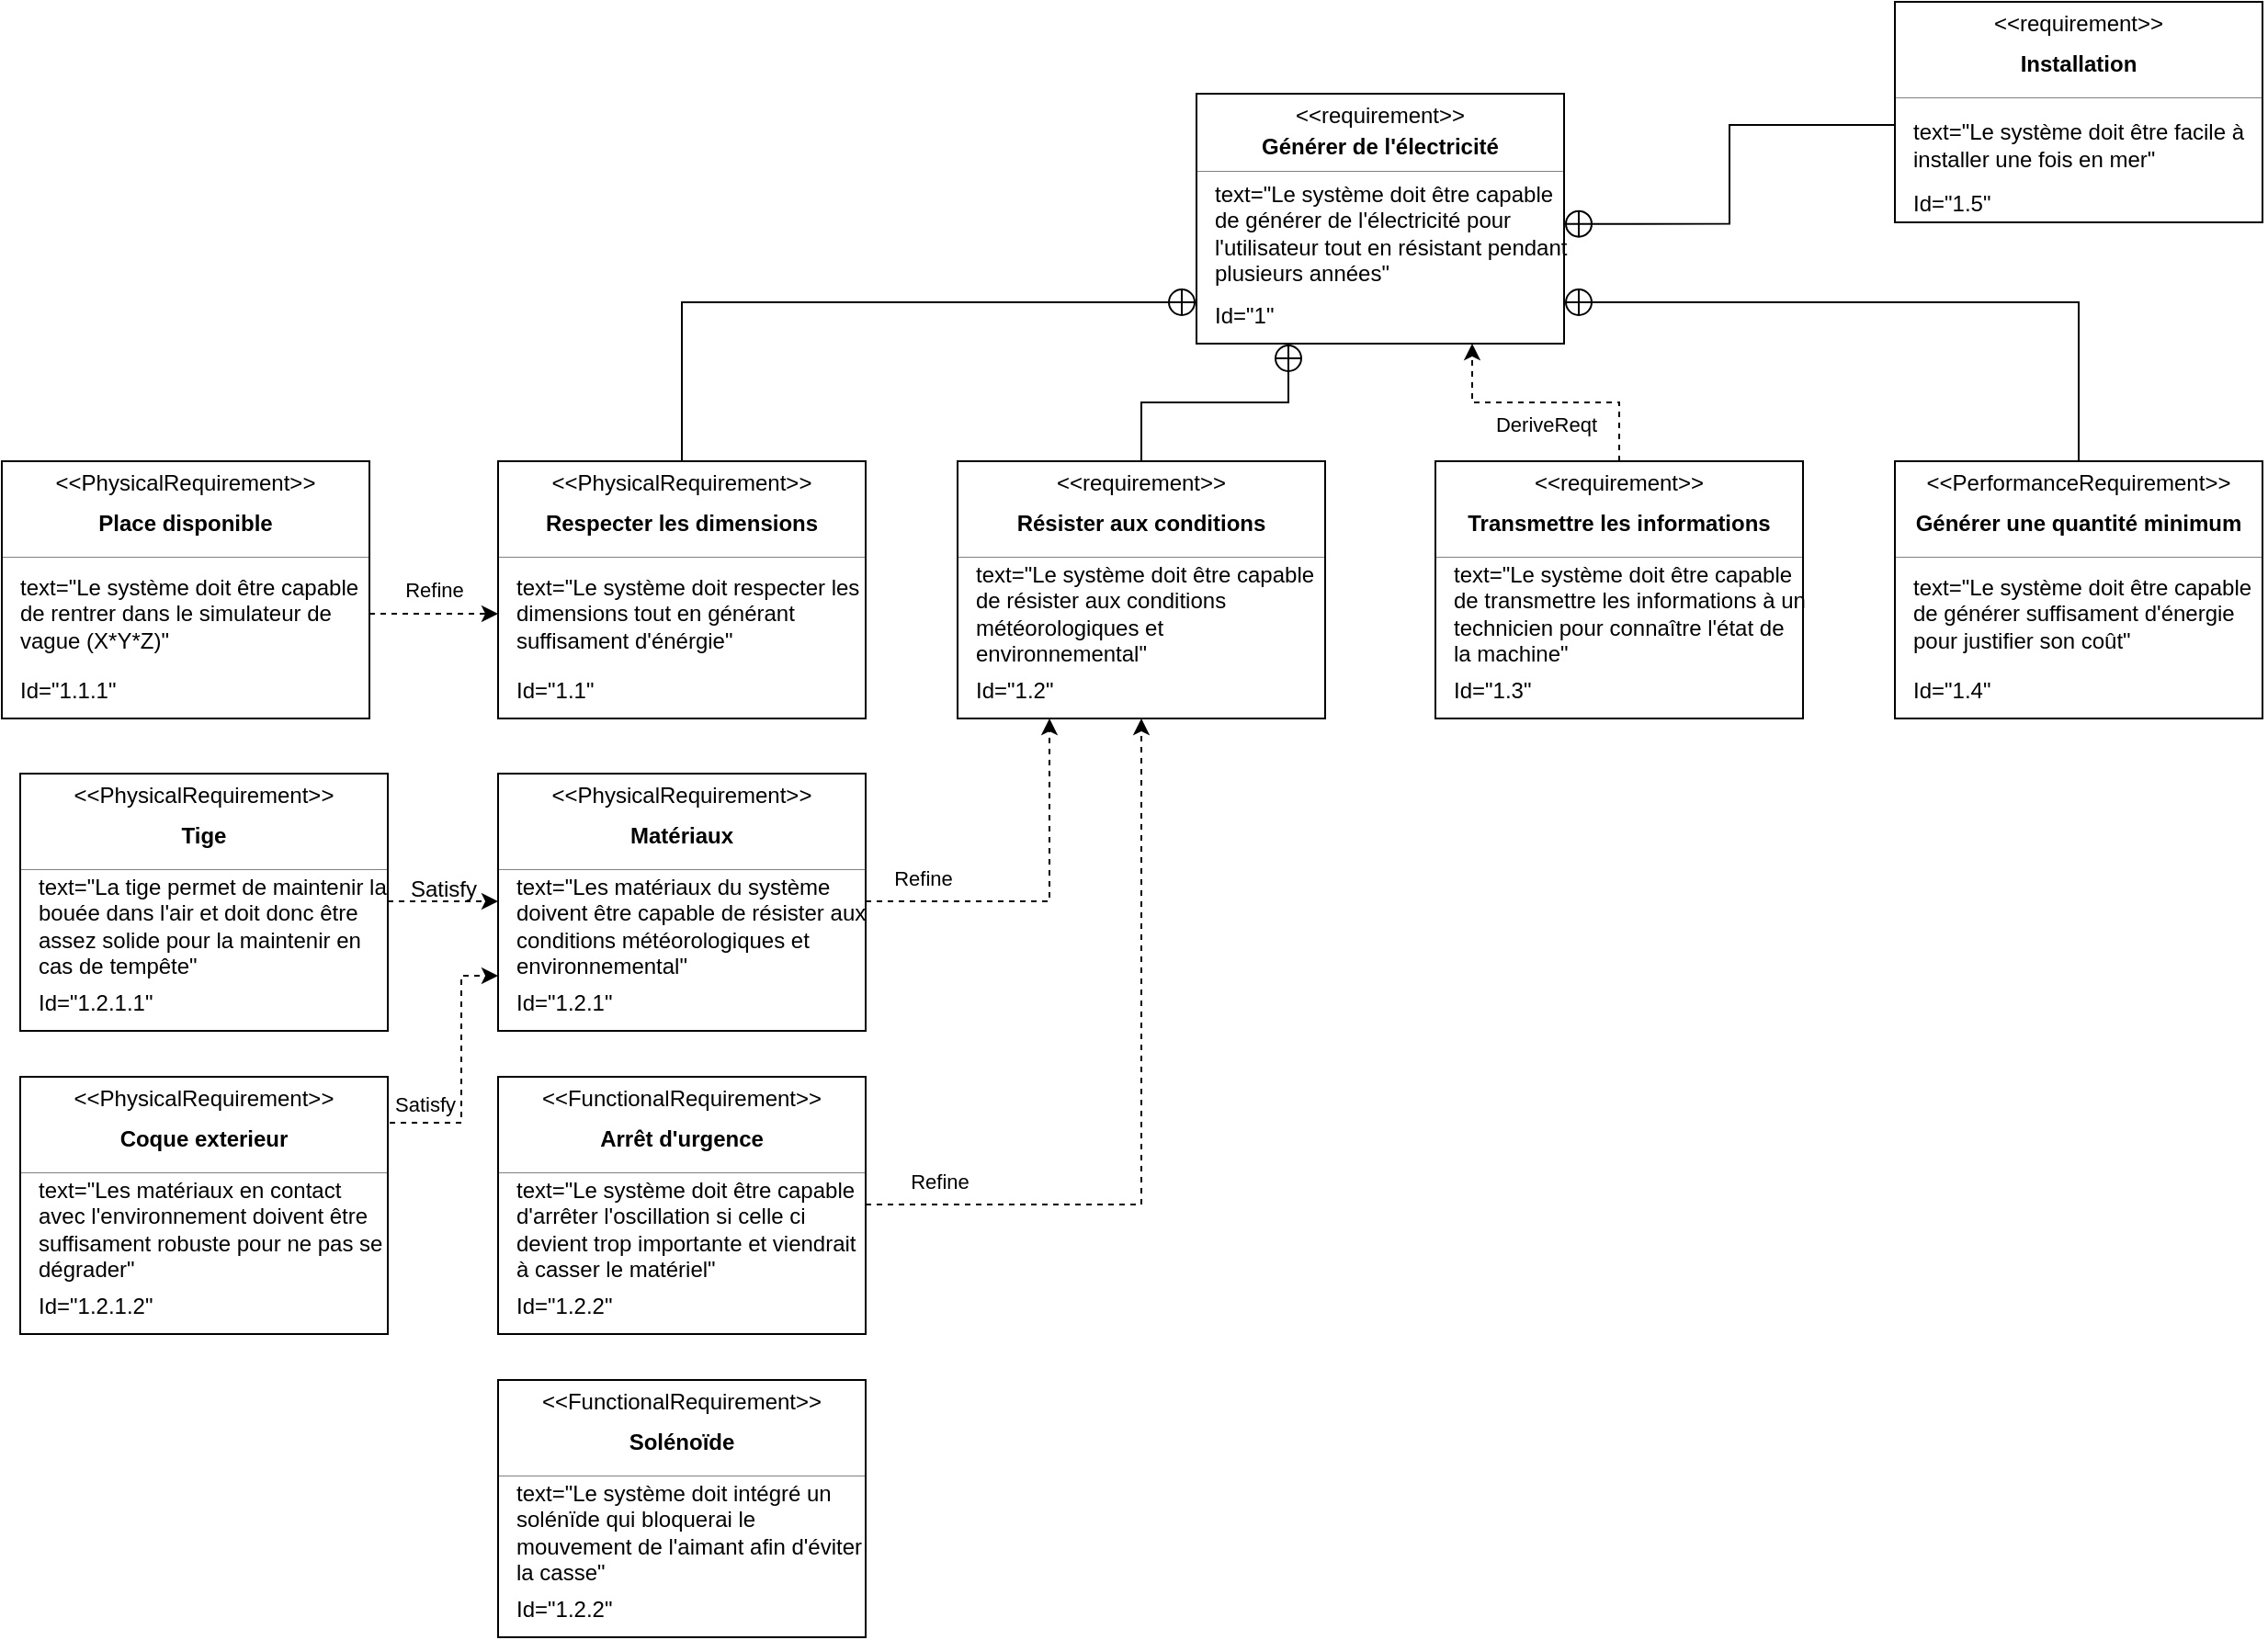 <mxfile version="26.0.16">
  <diagram name="Page-1" id="YE_HQxmWjEO1Y7BAYPPF">
    <mxGraphModel dx="2514" dy="989" grid="1" gridSize="10" guides="1" tooltips="1" connect="1" arrows="1" fold="1" page="1" pageScale="1" pageWidth="827" pageHeight="1169" math="0" shadow="0">
      <root>
        <mxCell id="0" />
        <mxCell id="1" parent="0" />
        <mxCell id="1VgsUQ58sX3mkb50u65D-6" value="" style="fontStyle=1;align=center;verticalAlign=middle;childLayout=stackLayout;horizontal=1;horizontalStack=0;resizeParent=1;resizeParentMax=0;resizeLast=0;marginBottom=0;" vertex="1" parent="1">
          <mxGeometry x="280" y="50" width="200" height="136" as="geometry" />
        </mxCell>
        <mxCell id="1VgsUQ58sX3mkb50u65D-7" value="&amp;lt;&amp;lt;requirement&amp;gt;&amp;gt;" style="html=1;align=center;spacing=0;verticalAlign=middle;strokeColor=none;fillColor=none;whiteSpace=wrap;spacingTop=3;" vertex="1" parent="1VgsUQ58sX3mkb50u65D-6">
          <mxGeometry width="200" height="20" as="geometry" />
        </mxCell>
        <mxCell id="1VgsUQ58sX3mkb50u65D-8" value="Générer de l&#39;électricité" style="html=1;align=center;spacing=0;verticalAlign=middle;strokeColor=none;fillColor=none;whiteSpace=wrap;fontStyle=1" vertex="1" parent="1VgsUQ58sX3mkb50u65D-6">
          <mxGeometry y="20" width="200" height="18" as="geometry" />
        </mxCell>
        <mxCell id="1VgsUQ58sX3mkb50u65D-9" value="" style="line;strokeWidth=0.25;fillColor=none;align=left;verticalAlign=middle;spacingTop=-1;spacingLeft=3;spacingRight=3;rotatable=0;labelPosition=right;points=[];portConstraint=eastwest;" vertex="1" parent="1VgsUQ58sX3mkb50u65D-6">
          <mxGeometry y="38" width="200" height="8" as="geometry" />
        </mxCell>
        <mxCell id="1VgsUQ58sX3mkb50u65D-10" value="text=&quot;Le système doit être capable de générer de l&#39;électricité pour l&#39;utilisateur tout en résistant pendant plusieurs années&quot;" style="html=1;align=left;spacing=0;verticalAlign=middle;strokeColor=none;fillColor=none;whiteSpace=wrap;spacingLeft=10;" vertex="1" parent="1VgsUQ58sX3mkb50u65D-6">
          <mxGeometry y="46" width="200" height="60" as="geometry" />
        </mxCell>
        <mxCell id="1VgsUQ58sX3mkb50u65D-11" value="Id=&quot;1&quot;" style="html=1;align=left;spacing=0;verticalAlign=middle;strokeColor=none;fillColor=none;whiteSpace=wrap;spacingLeft=10;" vertex="1" parent="1VgsUQ58sX3mkb50u65D-6">
          <mxGeometry y="106" width="200" height="30" as="geometry" />
        </mxCell>
        <mxCell id="1VgsUQ58sX3mkb50u65D-12" value="" style="html=1;align=center;spacing=0;verticalAlign=middle;strokeColor=none;fillColor=none;whiteSpace=wrap;" vertex="1" parent="1VgsUQ58sX3mkb50u65D-6">
          <mxGeometry y="136" width="200" as="geometry" />
        </mxCell>
        <mxCell id="1VgsUQ58sX3mkb50u65D-13" value="" style="fontStyle=1;align=center;verticalAlign=middle;childLayout=stackLayout;horizontal=1;horizontalStack=0;resizeParent=1;resizeParentMax=0;resizeLast=0;marginBottom=0;" vertex="1" parent="1">
          <mxGeometry x="150" y="250" width="200" height="140" as="geometry" />
        </mxCell>
        <mxCell id="1VgsUQ58sX3mkb50u65D-14" value="&amp;lt;&amp;lt;requirement&amp;gt;&amp;gt;" style="html=1;align=center;spacing=0;verticalAlign=middle;strokeColor=none;fillColor=none;whiteSpace=wrap;spacingTop=3;" vertex="1" parent="1VgsUQ58sX3mkb50u65D-13">
          <mxGeometry width="200" height="20" as="geometry" />
        </mxCell>
        <mxCell id="1VgsUQ58sX3mkb50u65D-15" value="Résister aux conditions" style="html=1;align=center;spacing=0;verticalAlign=middle;strokeColor=none;fillColor=none;whiteSpace=wrap;fontStyle=1" vertex="1" parent="1VgsUQ58sX3mkb50u65D-13">
          <mxGeometry y="20" width="200" height="28" as="geometry" />
        </mxCell>
        <mxCell id="1VgsUQ58sX3mkb50u65D-16" value="" style="line;strokeWidth=0.25;fillColor=none;align=left;verticalAlign=middle;spacingTop=-1;spacingLeft=3;spacingRight=3;rotatable=0;labelPosition=right;points=[];portConstraint=eastwest;" vertex="1" parent="1VgsUQ58sX3mkb50u65D-13">
          <mxGeometry y="48" width="200" height="8" as="geometry" />
        </mxCell>
        <mxCell id="1VgsUQ58sX3mkb50u65D-17" value="text=&quot;Le système doit être capable de résister aux conditions météorologiques et environnemental&quot;" style="html=1;align=left;spacing=0;verticalAlign=middle;strokeColor=none;fillColor=none;whiteSpace=wrap;spacingLeft=10;" vertex="1" parent="1VgsUQ58sX3mkb50u65D-13">
          <mxGeometry y="56" width="200" height="54" as="geometry" />
        </mxCell>
        <mxCell id="1VgsUQ58sX3mkb50u65D-18" value="Id=&quot;1.2&quot;" style="html=1;align=left;spacing=0;verticalAlign=middle;strokeColor=none;fillColor=none;whiteSpace=wrap;spacingLeft=10;" vertex="1" parent="1VgsUQ58sX3mkb50u65D-13">
          <mxGeometry y="110" width="200" height="30" as="geometry" />
        </mxCell>
        <mxCell id="1VgsUQ58sX3mkb50u65D-19" value="" style="html=1;align=center;spacing=0;verticalAlign=middle;strokeColor=none;fillColor=none;whiteSpace=wrap;" vertex="1" parent="1VgsUQ58sX3mkb50u65D-13">
          <mxGeometry y="140" width="200" as="geometry" />
        </mxCell>
        <mxCell id="1VgsUQ58sX3mkb50u65D-20" value="" style="fontStyle=1;align=center;verticalAlign=middle;childLayout=stackLayout;horizontal=1;horizontalStack=0;resizeParent=1;resizeParentMax=0;resizeLast=0;marginBottom=0;" vertex="1" parent="1">
          <mxGeometry x="410" y="250" width="200" height="140" as="geometry" />
        </mxCell>
        <mxCell id="1VgsUQ58sX3mkb50u65D-21" value="&amp;lt;&amp;lt;requirement&amp;gt;&amp;gt;" style="html=1;align=center;spacing=0;verticalAlign=middle;strokeColor=none;fillColor=none;whiteSpace=wrap;spacingTop=3;" vertex="1" parent="1VgsUQ58sX3mkb50u65D-20">
          <mxGeometry width="200" height="20" as="geometry" />
        </mxCell>
        <mxCell id="1VgsUQ58sX3mkb50u65D-22" value="Transmettre les informations" style="html=1;align=center;spacing=0;verticalAlign=middle;strokeColor=none;fillColor=none;whiteSpace=wrap;fontStyle=1" vertex="1" parent="1VgsUQ58sX3mkb50u65D-20">
          <mxGeometry y="20" width="200" height="28" as="geometry" />
        </mxCell>
        <mxCell id="1VgsUQ58sX3mkb50u65D-23" value="" style="line;strokeWidth=0.25;fillColor=none;align=left;verticalAlign=middle;spacingTop=-1;spacingLeft=3;spacingRight=3;rotatable=0;labelPosition=right;points=[];portConstraint=eastwest;" vertex="1" parent="1VgsUQ58sX3mkb50u65D-20">
          <mxGeometry y="48" width="200" height="8" as="geometry" />
        </mxCell>
        <mxCell id="1VgsUQ58sX3mkb50u65D-24" value="text=&quot;Le système doit être capable de transmettre les informations à un technicien pour connaître l&#39;état de la machine&quot;" style="html=1;align=left;spacing=0;verticalAlign=middle;strokeColor=none;fillColor=none;whiteSpace=wrap;spacingLeft=10;" vertex="1" parent="1VgsUQ58sX3mkb50u65D-20">
          <mxGeometry y="56" width="200" height="54" as="geometry" />
        </mxCell>
        <mxCell id="1VgsUQ58sX3mkb50u65D-25" value="Id=&quot;1.3&quot;" style="html=1;align=left;spacing=0;verticalAlign=middle;strokeColor=none;fillColor=none;whiteSpace=wrap;spacingLeft=10;" vertex="1" parent="1VgsUQ58sX3mkb50u65D-20">
          <mxGeometry y="110" width="200" height="30" as="geometry" />
        </mxCell>
        <mxCell id="1VgsUQ58sX3mkb50u65D-26" value="" style="html=1;align=center;spacing=0;verticalAlign=middle;strokeColor=none;fillColor=none;whiteSpace=wrap;" vertex="1" parent="1VgsUQ58sX3mkb50u65D-20">
          <mxGeometry y="140" width="200" as="geometry" />
        </mxCell>
        <mxCell id="1VgsUQ58sX3mkb50u65D-27" value="" style="fontStyle=1;align=center;verticalAlign=middle;childLayout=stackLayout;horizontal=1;horizontalStack=0;resizeParent=1;resizeParentMax=0;resizeLast=0;marginBottom=0;" vertex="1" parent="1">
          <mxGeometry x="660" y="250" width="200" height="140" as="geometry" />
        </mxCell>
        <mxCell id="1VgsUQ58sX3mkb50u65D-28" value="&amp;lt;&amp;lt;PerformanceRequirement&amp;gt;&amp;gt;" style="html=1;align=center;spacing=0;verticalAlign=middle;strokeColor=none;fillColor=none;whiteSpace=wrap;spacingTop=3;" vertex="1" parent="1VgsUQ58sX3mkb50u65D-27">
          <mxGeometry width="200" height="20" as="geometry" />
        </mxCell>
        <mxCell id="1VgsUQ58sX3mkb50u65D-29" value="Générer une quantité minimum" style="html=1;align=center;spacing=0;verticalAlign=middle;strokeColor=none;fillColor=none;whiteSpace=wrap;fontStyle=1" vertex="1" parent="1VgsUQ58sX3mkb50u65D-27">
          <mxGeometry y="20" width="200" height="28" as="geometry" />
        </mxCell>
        <mxCell id="1VgsUQ58sX3mkb50u65D-30" value="" style="line;strokeWidth=0.25;fillColor=none;align=left;verticalAlign=middle;spacingTop=-1;spacingLeft=3;spacingRight=3;rotatable=0;labelPosition=right;points=[];portConstraint=eastwest;" vertex="1" parent="1VgsUQ58sX3mkb50u65D-27">
          <mxGeometry y="48" width="200" height="8" as="geometry" />
        </mxCell>
        <mxCell id="1VgsUQ58sX3mkb50u65D-31" value="text=&quot;Le système doit être capable de générer suffisament d&#39;énergie pour justifier son coût&quot;" style="html=1;align=left;spacing=0;verticalAlign=middle;strokeColor=none;fillColor=none;whiteSpace=wrap;spacingLeft=10;" vertex="1" parent="1VgsUQ58sX3mkb50u65D-27">
          <mxGeometry y="56" width="200" height="54" as="geometry" />
        </mxCell>
        <mxCell id="1VgsUQ58sX3mkb50u65D-32" value="Id=&quot;1.4&quot;" style="html=1;align=left;spacing=0;verticalAlign=middle;strokeColor=none;fillColor=none;whiteSpace=wrap;spacingLeft=10;" vertex="1" parent="1VgsUQ58sX3mkb50u65D-27">
          <mxGeometry y="110" width="200" height="30" as="geometry" />
        </mxCell>
        <mxCell id="1VgsUQ58sX3mkb50u65D-33" value="" style="html=1;align=center;spacing=0;verticalAlign=middle;strokeColor=none;fillColor=none;whiteSpace=wrap;" vertex="1" parent="1VgsUQ58sX3mkb50u65D-27">
          <mxGeometry y="140" width="200" as="geometry" />
        </mxCell>
        <mxCell id="1VgsUQ58sX3mkb50u65D-34" value="" style="fontStyle=1;align=center;verticalAlign=middle;childLayout=stackLayout;horizontal=1;horizontalStack=0;resizeParent=1;resizeParentMax=0;resizeLast=0;marginBottom=0;" vertex="1" parent="1">
          <mxGeometry x="-100" y="250" width="200" height="140" as="geometry" />
        </mxCell>
        <mxCell id="1VgsUQ58sX3mkb50u65D-35" value="&amp;lt;&amp;lt;PhysicalRequirement&amp;gt;&amp;gt;" style="html=1;align=center;spacing=0;verticalAlign=middle;strokeColor=none;fillColor=none;whiteSpace=wrap;spacingTop=3;" vertex="1" parent="1VgsUQ58sX3mkb50u65D-34">
          <mxGeometry width="200" height="20" as="geometry" />
        </mxCell>
        <mxCell id="1VgsUQ58sX3mkb50u65D-36" value="Respecter les dimensions" style="html=1;align=center;spacing=0;verticalAlign=middle;strokeColor=none;fillColor=none;whiteSpace=wrap;fontStyle=1" vertex="1" parent="1VgsUQ58sX3mkb50u65D-34">
          <mxGeometry y="20" width="200" height="28" as="geometry" />
        </mxCell>
        <mxCell id="1VgsUQ58sX3mkb50u65D-37" value="" style="line;strokeWidth=0.25;fillColor=none;align=left;verticalAlign=middle;spacingTop=-1;spacingLeft=3;spacingRight=3;rotatable=0;labelPosition=right;points=[];portConstraint=eastwest;" vertex="1" parent="1VgsUQ58sX3mkb50u65D-34">
          <mxGeometry y="48" width="200" height="8" as="geometry" />
        </mxCell>
        <mxCell id="1VgsUQ58sX3mkb50u65D-38" value="text=&quot;Le système doit respecter les dimensions tout en générant suffisament d&#39;énérgie&quot;" style="html=1;align=left;spacing=0;verticalAlign=middle;strokeColor=none;fillColor=none;whiteSpace=wrap;spacingLeft=10;" vertex="1" parent="1VgsUQ58sX3mkb50u65D-34">
          <mxGeometry y="56" width="200" height="54" as="geometry" />
        </mxCell>
        <mxCell id="1VgsUQ58sX3mkb50u65D-39" value="Id=&quot;1.1&quot;" style="html=1;align=left;spacing=0;verticalAlign=middle;strokeColor=none;fillColor=none;whiteSpace=wrap;spacingLeft=10;" vertex="1" parent="1VgsUQ58sX3mkb50u65D-34">
          <mxGeometry y="110" width="200" height="30" as="geometry" />
        </mxCell>
        <mxCell id="1VgsUQ58sX3mkb50u65D-40" value="" style="html=1;align=center;spacing=0;verticalAlign=middle;strokeColor=none;fillColor=none;whiteSpace=wrap;" vertex="1" parent="1VgsUQ58sX3mkb50u65D-34">
          <mxGeometry y="140" width="200" as="geometry" />
        </mxCell>
        <mxCell id="1VgsUQ58sX3mkb50u65D-46" style="edgeStyle=orthogonalEdgeStyle;rounded=0;orthogonalLoop=1;jettySize=auto;html=1;exitX=0.5;exitY=0;exitDx=0;exitDy=0;entryX=0;entryY=0.25;entryDx=0;entryDy=0;endArrow=circlePlus;endFill=0;" edge="1" parent="1" source="1VgsUQ58sX3mkb50u65D-35" target="1VgsUQ58sX3mkb50u65D-11">
          <mxGeometry relative="1" as="geometry" />
        </mxCell>
        <mxCell id="1VgsUQ58sX3mkb50u65D-47" style="edgeStyle=orthogonalEdgeStyle;rounded=0;orthogonalLoop=1;jettySize=auto;html=1;exitX=0.5;exitY=0;exitDx=0;exitDy=0;entryX=1;entryY=0.25;entryDx=0;entryDy=0;endArrow=circlePlus;endFill=0;" edge="1" parent="1" source="1VgsUQ58sX3mkb50u65D-28" target="1VgsUQ58sX3mkb50u65D-11">
          <mxGeometry relative="1" as="geometry" />
        </mxCell>
        <mxCell id="1VgsUQ58sX3mkb50u65D-48" style="edgeStyle=orthogonalEdgeStyle;rounded=0;orthogonalLoop=1;jettySize=auto;html=1;exitX=0.5;exitY=0;exitDx=0;exitDy=0;entryX=0.75;entryY=1;entryDx=0;entryDy=0;endArrow=classic;endFill=1;dashed=1;" edge="1" parent="1" source="1VgsUQ58sX3mkb50u65D-21" target="1VgsUQ58sX3mkb50u65D-11">
          <mxGeometry relative="1" as="geometry" />
        </mxCell>
        <mxCell id="1VgsUQ58sX3mkb50u65D-50" value="DeriveReqt" style="edgeLabel;html=1;align=center;verticalAlign=middle;resizable=0;points=[];" vertex="1" connectable="0" parent="1VgsUQ58sX3mkb50u65D-48">
          <mxGeometry x="0.333" y="2" relative="1" as="geometry">
            <mxPoint x="24" y="10" as="offset" />
          </mxGeometry>
        </mxCell>
        <mxCell id="1VgsUQ58sX3mkb50u65D-49" style="edgeStyle=orthogonalEdgeStyle;rounded=0;orthogonalLoop=1;jettySize=auto;html=1;exitX=0.5;exitY=0;exitDx=0;exitDy=0;entryX=0.25;entryY=1;entryDx=0;entryDy=0;endArrow=circlePlus;endFill=0;" edge="1" parent="1" source="1VgsUQ58sX3mkb50u65D-14" target="1VgsUQ58sX3mkb50u65D-11">
          <mxGeometry relative="1" as="geometry" />
        </mxCell>
        <mxCell id="1VgsUQ58sX3mkb50u65D-51" value="" style="fontStyle=1;align=center;verticalAlign=middle;childLayout=stackLayout;horizontal=1;horizontalStack=0;resizeParent=1;resizeParentMax=0;resizeLast=0;marginBottom=0;" vertex="1" parent="1">
          <mxGeometry x="660" width="200" height="120" as="geometry" />
        </mxCell>
        <mxCell id="1VgsUQ58sX3mkb50u65D-52" value="&amp;lt;&amp;lt;requirement&amp;gt;&amp;gt;" style="html=1;align=center;spacing=0;verticalAlign=middle;strokeColor=none;fillColor=none;whiteSpace=wrap;spacingTop=3;" vertex="1" parent="1VgsUQ58sX3mkb50u65D-51">
          <mxGeometry width="200" height="20" as="geometry" />
        </mxCell>
        <mxCell id="1VgsUQ58sX3mkb50u65D-53" value="Installation" style="html=1;align=center;spacing=0;verticalAlign=middle;strokeColor=none;fillColor=none;whiteSpace=wrap;fontStyle=1" vertex="1" parent="1VgsUQ58sX3mkb50u65D-51">
          <mxGeometry y="20" width="200" height="28" as="geometry" />
        </mxCell>
        <mxCell id="1VgsUQ58sX3mkb50u65D-54" value="" style="line;strokeWidth=0.25;fillColor=none;align=left;verticalAlign=middle;spacingTop=-1;spacingLeft=3;spacingRight=3;rotatable=0;labelPosition=right;points=[];portConstraint=eastwest;" vertex="1" parent="1VgsUQ58sX3mkb50u65D-51">
          <mxGeometry y="48" width="200" height="8" as="geometry" />
        </mxCell>
        <mxCell id="1VgsUQ58sX3mkb50u65D-55" value="text=&quot;Le système doit être facile à installer une fois en mer&quot;" style="html=1;align=left;spacing=0;verticalAlign=middle;strokeColor=none;fillColor=none;whiteSpace=wrap;spacingLeft=10;" vertex="1" parent="1VgsUQ58sX3mkb50u65D-51">
          <mxGeometry y="56" width="200" height="44" as="geometry" />
        </mxCell>
        <mxCell id="1VgsUQ58sX3mkb50u65D-56" value="Id=&quot;1.5&quot;" style="html=1;align=left;spacing=0;verticalAlign=middle;strokeColor=none;fillColor=none;whiteSpace=wrap;spacingLeft=10;" vertex="1" parent="1VgsUQ58sX3mkb50u65D-51">
          <mxGeometry y="100" width="200" height="20" as="geometry" />
        </mxCell>
        <mxCell id="1VgsUQ58sX3mkb50u65D-57" value="" style="html=1;align=center;spacing=0;verticalAlign=middle;strokeColor=none;fillColor=none;whiteSpace=wrap;" vertex="1" parent="1VgsUQ58sX3mkb50u65D-51">
          <mxGeometry y="120" width="200" as="geometry" />
        </mxCell>
        <mxCell id="1VgsUQ58sX3mkb50u65D-58" style="edgeStyle=orthogonalEdgeStyle;rounded=0;orthogonalLoop=1;jettySize=auto;html=1;exitX=0;exitY=0.25;exitDx=0;exitDy=0;entryX=1;entryY=0.414;entryDx=0;entryDy=0;entryPerimeter=0;endArrow=circlePlus;endFill=0;" edge="1" parent="1" source="1VgsUQ58sX3mkb50u65D-55" target="1VgsUQ58sX3mkb50u65D-10">
          <mxGeometry relative="1" as="geometry" />
        </mxCell>
        <mxCell id="1VgsUQ58sX3mkb50u65D-59" value="" style="fontStyle=1;align=center;verticalAlign=middle;childLayout=stackLayout;horizontal=1;horizontalStack=0;resizeParent=1;resizeParentMax=0;resizeLast=0;marginBottom=0;" vertex="1" parent="1">
          <mxGeometry x="-370" y="250" width="200" height="140" as="geometry" />
        </mxCell>
        <mxCell id="1VgsUQ58sX3mkb50u65D-60" value="&amp;lt;&amp;lt;PhysicalRequirement&amp;gt;&amp;gt;" style="html=1;align=center;spacing=0;verticalAlign=middle;strokeColor=none;fillColor=none;whiteSpace=wrap;spacingTop=3;" vertex="1" parent="1VgsUQ58sX3mkb50u65D-59">
          <mxGeometry width="200" height="20" as="geometry" />
        </mxCell>
        <mxCell id="1VgsUQ58sX3mkb50u65D-61" value="Place disponible" style="html=1;align=center;spacing=0;verticalAlign=middle;strokeColor=none;fillColor=none;whiteSpace=wrap;fontStyle=1" vertex="1" parent="1VgsUQ58sX3mkb50u65D-59">
          <mxGeometry y="20" width="200" height="28" as="geometry" />
        </mxCell>
        <mxCell id="1VgsUQ58sX3mkb50u65D-62" value="" style="line;strokeWidth=0.25;fillColor=none;align=left;verticalAlign=middle;spacingTop=-1;spacingLeft=3;spacingRight=3;rotatable=0;labelPosition=right;points=[];portConstraint=eastwest;" vertex="1" parent="1VgsUQ58sX3mkb50u65D-59">
          <mxGeometry y="48" width="200" height="8" as="geometry" />
        </mxCell>
        <mxCell id="1VgsUQ58sX3mkb50u65D-63" value="text=&quot;Le système doit être capable de rentrer dans le simulateur de vague (X*Y*Z)&quot;" style="html=1;align=left;spacing=0;verticalAlign=middle;strokeColor=none;fillColor=none;whiteSpace=wrap;spacingLeft=10;" vertex="1" parent="1VgsUQ58sX3mkb50u65D-59">
          <mxGeometry y="56" width="200" height="54" as="geometry" />
        </mxCell>
        <mxCell id="1VgsUQ58sX3mkb50u65D-64" value="Id=&quot;1.1.1&quot;" style="html=1;align=left;spacing=0;verticalAlign=middle;strokeColor=none;fillColor=none;whiteSpace=wrap;spacingLeft=10;" vertex="1" parent="1VgsUQ58sX3mkb50u65D-59">
          <mxGeometry y="110" width="200" height="30" as="geometry" />
        </mxCell>
        <mxCell id="1VgsUQ58sX3mkb50u65D-65" value="" style="html=1;align=center;spacing=0;verticalAlign=middle;strokeColor=none;fillColor=none;whiteSpace=wrap;" vertex="1" parent="1VgsUQ58sX3mkb50u65D-59">
          <mxGeometry y="140" width="200" as="geometry" />
        </mxCell>
        <mxCell id="1VgsUQ58sX3mkb50u65D-66" style="edgeStyle=orthogonalEdgeStyle;rounded=0;orthogonalLoop=1;jettySize=auto;html=1;entryX=0;entryY=0.5;entryDx=0;entryDy=0;dashed=1;" edge="1" parent="1" source="1VgsUQ58sX3mkb50u65D-63" target="1VgsUQ58sX3mkb50u65D-38">
          <mxGeometry relative="1" as="geometry" />
        </mxCell>
        <mxCell id="1VgsUQ58sX3mkb50u65D-67" value="Refine" style="edgeLabel;html=1;align=center;verticalAlign=middle;resizable=0;points=[];" vertex="1" connectable="0" parent="1VgsUQ58sX3mkb50u65D-66">
          <mxGeometry x="0.006" relative="1" as="geometry">
            <mxPoint y="-13" as="offset" />
          </mxGeometry>
        </mxCell>
        <mxCell id="1VgsUQ58sX3mkb50u65D-68" value="" style="fontStyle=1;align=center;verticalAlign=middle;childLayout=stackLayout;horizontal=1;horizontalStack=0;resizeParent=1;resizeParentMax=0;resizeLast=0;marginBottom=0;" vertex="1" parent="1">
          <mxGeometry x="-100" y="420" width="200" height="140" as="geometry" />
        </mxCell>
        <mxCell id="1VgsUQ58sX3mkb50u65D-69" value="&amp;lt;&amp;lt;PhysicalRequirement&amp;gt;&amp;gt;" style="html=1;align=center;spacing=0;verticalAlign=middle;strokeColor=none;fillColor=none;whiteSpace=wrap;spacingTop=3;" vertex="1" parent="1VgsUQ58sX3mkb50u65D-68">
          <mxGeometry width="200" height="20" as="geometry" />
        </mxCell>
        <mxCell id="1VgsUQ58sX3mkb50u65D-70" value="Matériaux" style="html=1;align=center;spacing=0;verticalAlign=middle;strokeColor=none;fillColor=none;whiteSpace=wrap;fontStyle=1" vertex="1" parent="1VgsUQ58sX3mkb50u65D-68">
          <mxGeometry y="20" width="200" height="28" as="geometry" />
        </mxCell>
        <mxCell id="1VgsUQ58sX3mkb50u65D-71" value="" style="line;strokeWidth=0.25;fillColor=none;align=left;verticalAlign=middle;spacingTop=-1;spacingLeft=3;spacingRight=3;rotatable=0;labelPosition=right;points=[];portConstraint=eastwest;" vertex="1" parent="1VgsUQ58sX3mkb50u65D-68">
          <mxGeometry y="48" width="200" height="8" as="geometry" />
        </mxCell>
        <mxCell id="1VgsUQ58sX3mkb50u65D-72" value="text=&quot;Les matériaux du système doivent être capable de résister aux conditions météorologiques et environnemental&quot;" style="html=1;align=left;spacing=0;verticalAlign=middle;strokeColor=none;fillColor=none;whiteSpace=wrap;spacingLeft=10;" vertex="1" parent="1VgsUQ58sX3mkb50u65D-68">
          <mxGeometry y="56" width="200" height="54" as="geometry" />
        </mxCell>
        <mxCell id="1VgsUQ58sX3mkb50u65D-73" value="Id=&quot;1.2.1&quot;" style="html=1;align=left;spacing=0;verticalAlign=middle;strokeColor=none;fillColor=none;whiteSpace=wrap;spacingLeft=10;" vertex="1" parent="1VgsUQ58sX3mkb50u65D-68">
          <mxGeometry y="110" width="200" height="30" as="geometry" />
        </mxCell>
        <mxCell id="1VgsUQ58sX3mkb50u65D-74" value="" style="html=1;align=center;spacing=0;verticalAlign=middle;strokeColor=none;fillColor=none;whiteSpace=wrap;" vertex="1" parent="1VgsUQ58sX3mkb50u65D-68">
          <mxGeometry y="140" width="200" as="geometry" />
        </mxCell>
        <mxCell id="1VgsUQ58sX3mkb50u65D-75" value="" style="fontStyle=1;align=center;verticalAlign=middle;childLayout=stackLayout;horizontal=1;horizontalStack=0;resizeParent=1;resizeParentMax=0;resizeLast=0;marginBottom=0;" vertex="1" parent="1">
          <mxGeometry x="-100" y="585" width="200" height="140" as="geometry" />
        </mxCell>
        <mxCell id="1VgsUQ58sX3mkb50u65D-76" value="&amp;lt;&amp;lt;FunctionalRequirement&amp;gt;&amp;gt;" style="html=1;align=center;spacing=0;verticalAlign=middle;strokeColor=none;fillColor=none;whiteSpace=wrap;spacingTop=3;" vertex="1" parent="1VgsUQ58sX3mkb50u65D-75">
          <mxGeometry width="200" height="20" as="geometry" />
        </mxCell>
        <mxCell id="1VgsUQ58sX3mkb50u65D-77" value="Arrêt d&#39;urgence" style="html=1;align=center;spacing=0;verticalAlign=middle;strokeColor=none;fillColor=none;whiteSpace=wrap;fontStyle=1" vertex="1" parent="1VgsUQ58sX3mkb50u65D-75">
          <mxGeometry y="20" width="200" height="28" as="geometry" />
        </mxCell>
        <mxCell id="1VgsUQ58sX3mkb50u65D-78" value="" style="line;strokeWidth=0.25;fillColor=none;align=left;verticalAlign=middle;spacingTop=-1;spacingLeft=3;spacingRight=3;rotatable=0;labelPosition=right;points=[];portConstraint=eastwest;" vertex="1" parent="1VgsUQ58sX3mkb50u65D-75">
          <mxGeometry y="48" width="200" height="8" as="geometry" />
        </mxCell>
        <mxCell id="1VgsUQ58sX3mkb50u65D-79" value="text=&quot;Le système doit être capable d&#39;arrêter l&#39;oscillation si celle ci devient trop importante et viendrait à casser le matériel&quot;" style="html=1;align=left;spacing=0;verticalAlign=middle;strokeColor=none;fillColor=none;whiteSpace=wrap;spacingLeft=10;" vertex="1" parent="1VgsUQ58sX3mkb50u65D-75">
          <mxGeometry y="56" width="200" height="54" as="geometry" />
        </mxCell>
        <mxCell id="1VgsUQ58sX3mkb50u65D-80" value="Id=&quot;1.2.2&quot;" style="html=1;align=left;spacing=0;verticalAlign=middle;strokeColor=none;fillColor=none;whiteSpace=wrap;spacingLeft=10;" vertex="1" parent="1VgsUQ58sX3mkb50u65D-75">
          <mxGeometry y="110" width="200" height="30" as="geometry" />
        </mxCell>
        <mxCell id="1VgsUQ58sX3mkb50u65D-81" value="" style="html=1;align=center;spacing=0;verticalAlign=middle;strokeColor=none;fillColor=none;whiteSpace=wrap;" vertex="1" parent="1VgsUQ58sX3mkb50u65D-75">
          <mxGeometry y="140" width="200" as="geometry" />
        </mxCell>
        <mxCell id="1VgsUQ58sX3mkb50u65D-84" style="edgeStyle=orthogonalEdgeStyle;rounded=0;orthogonalLoop=1;jettySize=auto;html=1;exitX=1;exitY=0.25;exitDx=0;exitDy=0;entryX=0.25;entryY=1;entryDx=0;entryDy=0;dashed=1;" edge="1" parent="1" source="1VgsUQ58sX3mkb50u65D-72" target="1VgsUQ58sX3mkb50u65D-18">
          <mxGeometry relative="1" as="geometry" />
        </mxCell>
        <mxCell id="1VgsUQ58sX3mkb50u65D-102" value="Refine" style="edgeLabel;html=1;align=center;verticalAlign=middle;resizable=0;points=[];" vertex="1" connectable="0" parent="1VgsUQ58sX3mkb50u65D-84">
          <mxGeometry x="-0.687" y="-2" relative="1" as="geometry">
            <mxPoint y="-15" as="offset" />
          </mxGeometry>
        </mxCell>
        <mxCell id="1VgsUQ58sX3mkb50u65D-85" style="edgeStyle=orthogonalEdgeStyle;rounded=0;orthogonalLoop=1;jettySize=auto;html=1;exitX=1;exitY=0.25;exitDx=0;exitDy=0;entryX=0.5;entryY=1;entryDx=0;entryDy=0;dashed=1;" edge="1" parent="1" source="1VgsUQ58sX3mkb50u65D-79" target="1VgsUQ58sX3mkb50u65D-18">
          <mxGeometry relative="1" as="geometry" />
        </mxCell>
        <mxCell id="1VgsUQ58sX3mkb50u65D-103" value="Refine" style="edgeLabel;html=1;align=center;verticalAlign=middle;resizable=0;points=[];" vertex="1" connectable="0" parent="1VgsUQ58sX3mkb50u65D-85">
          <mxGeometry x="-0.789" relative="1" as="geometry">
            <mxPoint x="-4" y="-13" as="offset" />
          </mxGeometry>
        </mxCell>
        <mxCell id="1VgsUQ58sX3mkb50u65D-86" value="" style="fontStyle=1;align=center;verticalAlign=middle;childLayout=stackLayout;horizontal=1;horizontalStack=0;resizeParent=1;resizeParentMax=0;resizeLast=0;marginBottom=0;" vertex="1" parent="1">
          <mxGeometry x="-360" y="420" width="200" height="140" as="geometry" />
        </mxCell>
        <mxCell id="1VgsUQ58sX3mkb50u65D-87" value="&amp;lt;&amp;lt;PhysicalRequirement&amp;gt;&amp;gt;" style="html=1;align=center;spacing=0;verticalAlign=middle;strokeColor=none;fillColor=none;whiteSpace=wrap;spacingTop=3;" vertex="1" parent="1VgsUQ58sX3mkb50u65D-86">
          <mxGeometry width="200" height="20" as="geometry" />
        </mxCell>
        <mxCell id="1VgsUQ58sX3mkb50u65D-88" value="Tige" style="html=1;align=center;spacing=0;verticalAlign=middle;strokeColor=none;fillColor=none;whiteSpace=wrap;fontStyle=1" vertex="1" parent="1VgsUQ58sX3mkb50u65D-86">
          <mxGeometry y="20" width="200" height="28" as="geometry" />
        </mxCell>
        <mxCell id="1VgsUQ58sX3mkb50u65D-89" value="" style="line;strokeWidth=0.25;fillColor=none;align=left;verticalAlign=middle;spacingTop=-1;spacingLeft=3;spacingRight=3;rotatable=0;labelPosition=right;points=[];portConstraint=eastwest;" vertex="1" parent="1VgsUQ58sX3mkb50u65D-86">
          <mxGeometry y="48" width="200" height="8" as="geometry" />
        </mxCell>
        <mxCell id="1VgsUQ58sX3mkb50u65D-90" value="text=&quot;La tige permet de maintenir la bouée dans l&#39;air et doit donc être assez solide pour la maintenir en cas de tempête&quot;" style="html=1;align=left;spacing=0;verticalAlign=middle;strokeColor=none;fillColor=none;whiteSpace=wrap;spacingLeft=10;" vertex="1" parent="1VgsUQ58sX3mkb50u65D-86">
          <mxGeometry y="56" width="200" height="54" as="geometry" />
        </mxCell>
        <mxCell id="1VgsUQ58sX3mkb50u65D-91" value="Id=&quot;1.2.1.1&quot;" style="html=1;align=left;spacing=0;verticalAlign=middle;strokeColor=none;fillColor=none;whiteSpace=wrap;spacingLeft=10;" vertex="1" parent="1VgsUQ58sX3mkb50u65D-86">
          <mxGeometry y="110" width="200" height="30" as="geometry" />
        </mxCell>
        <mxCell id="1VgsUQ58sX3mkb50u65D-92" value="" style="html=1;align=center;spacing=0;verticalAlign=middle;strokeColor=none;fillColor=none;whiteSpace=wrap;" vertex="1" parent="1VgsUQ58sX3mkb50u65D-86">
          <mxGeometry y="140" width="200" as="geometry" />
        </mxCell>
        <mxCell id="1VgsUQ58sX3mkb50u65D-93" value="" style="fontStyle=1;align=center;verticalAlign=middle;childLayout=stackLayout;horizontal=1;horizontalStack=0;resizeParent=1;resizeParentMax=0;resizeLast=0;marginBottom=0;" vertex="1" parent="1">
          <mxGeometry x="-360" y="585" width="200" height="140" as="geometry" />
        </mxCell>
        <mxCell id="1VgsUQ58sX3mkb50u65D-94" value="&amp;lt;&amp;lt;PhysicalRequirement&amp;gt;&amp;gt;" style="html=1;align=center;spacing=0;verticalAlign=middle;strokeColor=none;fillColor=none;whiteSpace=wrap;spacingTop=3;" vertex="1" parent="1VgsUQ58sX3mkb50u65D-93">
          <mxGeometry width="200" height="20" as="geometry" />
        </mxCell>
        <mxCell id="1VgsUQ58sX3mkb50u65D-95" value="Coque exterieur" style="html=1;align=center;spacing=0;verticalAlign=middle;strokeColor=none;fillColor=none;whiteSpace=wrap;fontStyle=1" vertex="1" parent="1VgsUQ58sX3mkb50u65D-93">
          <mxGeometry y="20" width="200" height="28" as="geometry" />
        </mxCell>
        <mxCell id="1VgsUQ58sX3mkb50u65D-96" value="" style="line;strokeWidth=0.25;fillColor=none;align=left;verticalAlign=middle;spacingTop=-1;spacingLeft=3;spacingRight=3;rotatable=0;labelPosition=right;points=[];portConstraint=eastwest;" vertex="1" parent="1VgsUQ58sX3mkb50u65D-93">
          <mxGeometry y="48" width="200" height="8" as="geometry" />
        </mxCell>
        <mxCell id="1VgsUQ58sX3mkb50u65D-97" value="text=&quot;Les matériaux en contact avec l&#39;environnement doivent être suffisament robuste pour ne pas se dégrader&quot;" style="html=1;align=left;spacing=0;verticalAlign=middle;strokeColor=none;fillColor=none;whiteSpace=wrap;spacingLeft=10;" vertex="1" parent="1VgsUQ58sX3mkb50u65D-93">
          <mxGeometry y="56" width="200" height="54" as="geometry" />
        </mxCell>
        <mxCell id="1VgsUQ58sX3mkb50u65D-98" value="Id=&quot;1.2.1.2&quot;" style="html=1;align=left;spacing=0;verticalAlign=middle;strokeColor=none;fillColor=none;whiteSpace=wrap;spacingLeft=10;" vertex="1" parent="1VgsUQ58sX3mkb50u65D-93">
          <mxGeometry y="110" width="200" height="30" as="geometry" />
        </mxCell>
        <mxCell id="1VgsUQ58sX3mkb50u65D-99" value="" style="html=1;align=center;spacing=0;verticalAlign=middle;strokeColor=none;fillColor=none;whiteSpace=wrap;" vertex="1" parent="1VgsUQ58sX3mkb50u65D-93">
          <mxGeometry y="140" width="200" as="geometry" />
        </mxCell>
        <mxCell id="1VgsUQ58sX3mkb50u65D-100" style="edgeStyle=orthogonalEdgeStyle;rounded=0;orthogonalLoop=1;jettySize=auto;html=1;exitX=1;exitY=0;exitDx=0;exitDy=0;entryX=0;entryY=0;entryDx=0;entryDy=0;dashed=1;" edge="1" parent="1" source="1VgsUQ58sX3mkb50u65D-95" target="1VgsUQ58sX3mkb50u65D-73">
          <mxGeometry relative="1" as="geometry">
            <Array as="points">
              <mxPoint x="-160" y="610" />
              <mxPoint x="-120" y="610" />
              <mxPoint x="-120" y="530" />
            </Array>
          </mxGeometry>
        </mxCell>
        <mxCell id="1VgsUQ58sX3mkb50u65D-107" value="Satisfy" style="edgeLabel;html=1;align=center;verticalAlign=middle;resizable=0;points=[];" vertex="1" connectable="0" parent="1VgsUQ58sX3mkb50u65D-100">
          <mxGeometry x="-0.523" y="-1" relative="1" as="geometry">
            <mxPoint x="-10" y="-11" as="offset" />
          </mxGeometry>
        </mxCell>
        <mxCell id="1VgsUQ58sX3mkb50u65D-101" style="edgeStyle=orthogonalEdgeStyle;rounded=0;orthogonalLoop=1;jettySize=auto;html=1;exitX=1;exitY=0.25;exitDx=0;exitDy=0;entryX=0;entryY=0.25;entryDx=0;entryDy=0;dashed=1;" edge="1" parent="1" source="1VgsUQ58sX3mkb50u65D-90" target="1VgsUQ58sX3mkb50u65D-72">
          <mxGeometry relative="1" as="geometry" />
        </mxCell>
        <mxCell id="1VgsUQ58sX3mkb50u65D-105" value="Satisfy" style="text;html=1;align=center;verticalAlign=middle;resizable=0;points=[];autosize=1;strokeColor=none;fillColor=none;" vertex="1" parent="1">
          <mxGeometry x="-160" y="468" width="60" height="30" as="geometry" />
        </mxCell>
        <mxCell id="1VgsUQ58sX3mkb50u65D-108" value="" style="fontStyle=1;align=center;verticalAlign=middle;childLayout=stackLayout;horizontal=1;horizontalStack=0;resizeParent=1;resizeParentMax=0;resizeLast=0;marginBottom=0;" vertex="1" parent="1">
          <mxGeometry x="-100" y="750" width="200" height="140" as="geometry" />
        </mxCell>
        <mxCell id="1VgsUQ58sX3mkb50u65D-109" value="&amp;lt;&amp;lt;FunctionalRequirement&amp;gt;&amp;gt;" style="html=1;align=center;spacing=0;verticalAlign=middle;strokeColor=none;fillColor=none;whiteSpace=wrap;spacingTop=3;" vertex="1" parent="1VgsUQ58sX3mkb50u65D-108">
          <mxGeometry width="200" height="20" as="geometry" />
        </mxCell>
        <mxCell id="1VgsUQ58sX3mkb50u65D-110" value="Solénoïde" style="html=1;align=center;spacing=0;verticalAlign=middle;strokeColor=none;fillColor=none;whiteSpace=wrap;fontStyle=1" vertex="1" parent="1VgsUQ58sX3mkb50u65D-108">
          <mxGeometry y="20" width="200" height="28" as="geometry" />
        </mxCell>
        <mxCell id="1VgsUQ58sX3mkb50u65D-111" value="" style="line;strokeWidth=0.25;fillColor=none;align=left;verticalAlign=middle;spacingTop=-1;spacingLeft=3;spacingRight=3;rotatable=0;labelPosition=right;points=[];portConstraint=eastwest;" vertex="1" parent="1VgsUQ58sX3mkb50u65D-108">
          <mxGeometry y="48" width="200" height="8" as="geometry" />
        </mxCell>
        <mxCell id="1VgsUQ58sX3mkb50u65D-112" value="text=&quot;Le système doit intégré un solénïde qui bloquerai le mouvement de l&#39;aimant afin d&#39;éviter la casse&quot;" style="html=1;align=left;spacing=0;verticalAlign=middle;strokeColor=none;fillColor=none;whiteSpace=wrap;spacingLeft=10;" vertex="1" parent="1VgsUQ58sX3mkb50u65D-108">
          <mxGeometry y="56" width="200" height="54" as="geometry" />
        </mxCell>
        <mxCell id="1VgsUQ58sX3mkb50u65D-113" value="Id=&quot;1.2.2&quot;" style="html=1;align=left;spacing=0;verticalAlign=middle;strokeColor=none;fillColor=none;whiteSpace=wrap;spacingLeft=10;" vertex="1" parent="1VgsUQ58sX3mkb50u65D-108">
          <mxGeometry y="110" width="200" height="30" as="geometry" />
        </mxCell>
        <mxCell id="1VgsUQ58sX3mkb50u65D-114" value="" style="html=1;align=center;spacing=0;verticalAlign=middle;strokeColor=none;fillColor=none;whiteSpace=wrap;" vertex="1" parent="1VgsUQ58sX3mkb50u65D-108">
          <mxGeometry y="140" width="200" as="geometry" />
        </mxCell>
      </root>
    </mxGraphModel>
  </diagram>
</mxfile>
